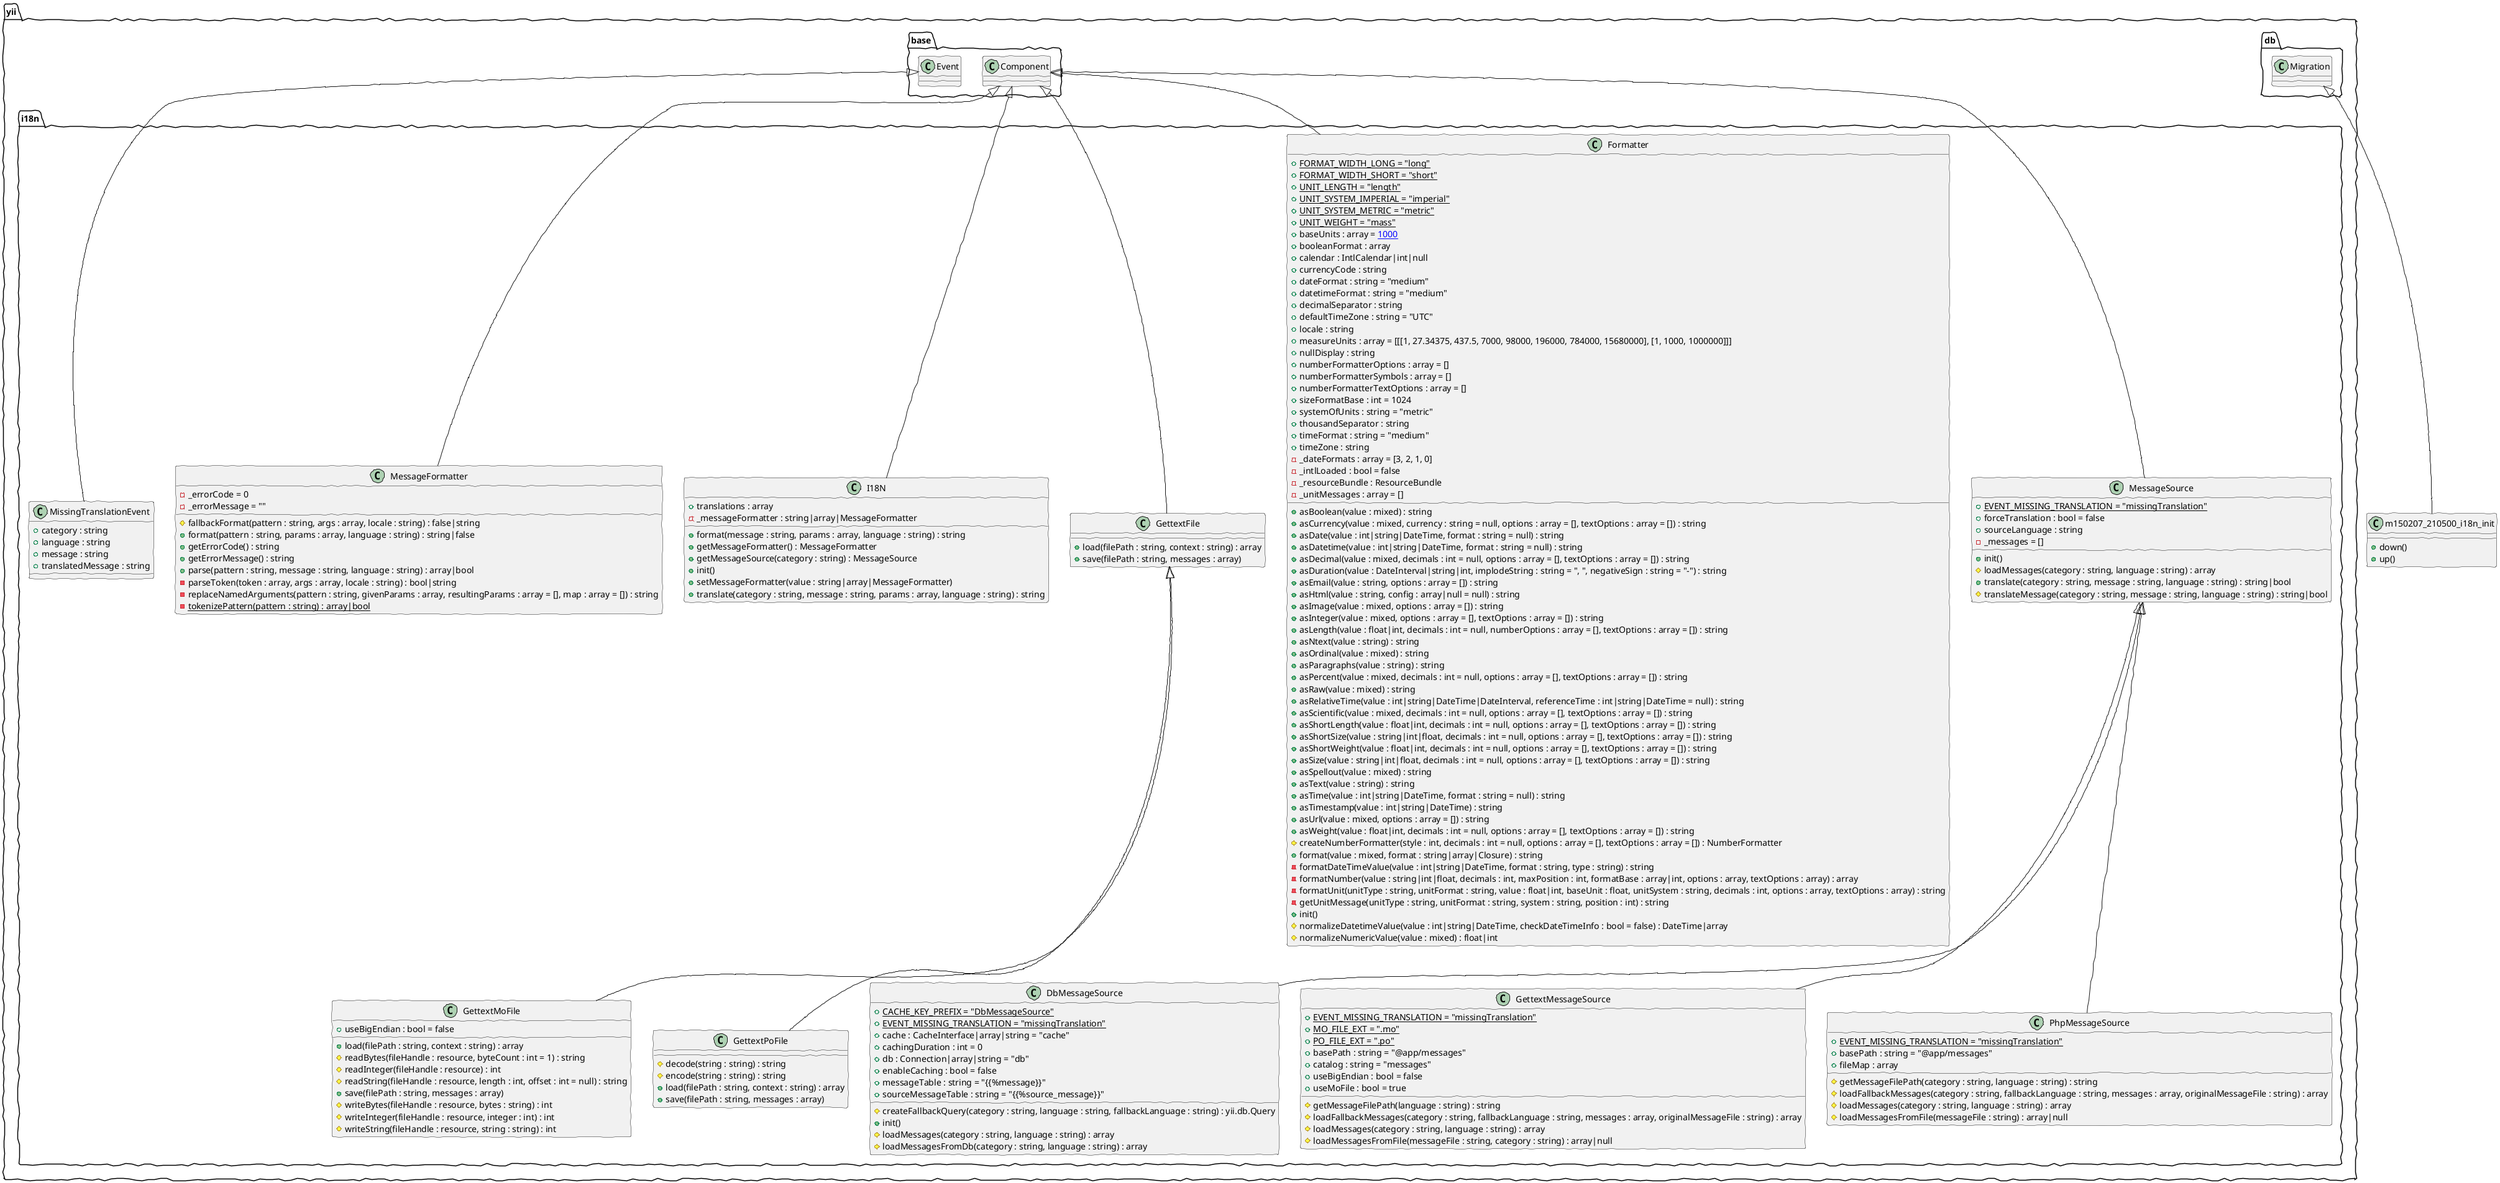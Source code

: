 @startuml
skinparam handwritten true
class yii.i18n.DbMessageSource {
    +{static}CACHE_KEY_PREFIX = "DbMessageSource"
    +{static}EVENT_MISSING_TRANSLATION = "missingTranslation"
    +cache : CacheInterface|array|string = "cache"
    +cachingDuration : int = 0
    +db : Connection|array|string = "db"
    +enableCaching : bool = false
    +messageTable : string = "{{%message}}"
    +sourceMessageTable : string = "{{%source_message}}"
    #createFallbackQuery(category : string, language : string, fallbackLanguage : string) : yii.db.Query
    +init()
    #loadMessages(category : string, language : string) : array
    #loadMessagesFromDb(category : string, language : string) : array
}
class yii.i18n.DbMessageSource extends yii.i18n.MessageSource
class yii.i18n.Formatter {
    +{static}FORMAT_WIDTH_LONG = "long"
    +{static}FORMAT_WIDTH_SHORT = "short"
    +{static}UNIT_LENGTH = "length"
    +{static}UNIT_SYSTEM_IMPERIAL = "imperial"
    +{static}UNIT_SYSTEM_METRIC = "metric"
    +{static}UNIT_WEIGHT = "mass"
    +baseUnits : array = [[7000, 1000]]
    +booleanFormat : array
    +calendar : IntlCalendar|int|null
    +currencyCode : string
    +dateFormat : string = "medium"
    +datetimeFormat : string = "medium"
    +decimalSeparator : string
    +defaultTimeZone : string = "UTC"
    +locale : string
    +measureUnits : array = [[[1, 27.34375, 437.5, 7000, 98000, 196000, 784000, 15680000], [1, 1000, 1000000]]]
    +nullDisplay : string
    +numberFormatterOptions : array = []
    +numberFormatterSymbols : array = []
    +numberFormatterTextOptions : array = []
    +sizeFormatBase : int = 1024
    +systemOfUnits : string = "metric"
    +thousandSeparator : string
    +timeFormat : string = "medium"
    +timeZone : string
    -_dateFormats : array = [3, 2, 1, 0]
    -_intlLoaded : bool = false
    -_resourceBundle : ResourceBundle
    -_unitMessages : array = []
    +asBoolean(value : mixed) : string
    +asCurrency(value : mixed, currency : string = null, options : array = [], textOptions : array = []) : string
    +asDate(value : int|string|DateTime, format : string = null) : string
    +asDatetime(value : int|string|DateTime, format : string = null) : string
    +asDecimal(value : mixed, decimals : int = null, options : array = [], textOptions : array = []) : string
    +asDuration(value : DateInterval|string|int, implodeString : string = ", ", negativeSign : string = "-") : string
    +asEmail(value : string, options : array = []) : string
    +asHtml(value : string, config : array|null = null) : string
    +asImage(value : mixed, options : array = []) : string
    +asInteger(value : mixed, options : array = [], textOptions : array = []) : string
    +asLength(value : float|int, decimals : int = null, numberOptions : array = [], textOptions : array = []) : string
    +asNtext(value : string) : string
    +asOrdinal(value : mixed) : string
    +asParagraphs(value : string) : string
    +asPercent(value : mixed, decimals : int = null, options : array = [], textOptions : array = []) : string
    +asRaw(value : mixed) : string
    +asRelativeTime(value : int|string|DateTime|DateInterval, referenceTime : int|string|DateTime = null) : string
    +asScientific(value : mixed, decimals : int = null, options : array = [], textOptions : array = []) : string
    +asShortLength(value : float|int, decimals : int = null, options : array = [], textOptions : array = []) : string
    +asShortSize(value : string|int|float, decimals : int = null, options : array = [], textOptions : array = []) : string
    +asShortWeight(value : float|int, decimals : int = null, options : array = [], textOptions : array = []) : string
    +asSize(value : string|int|float, decimals : int = null, options : array = [], textOptions : array = []) : string
    +asSpellout(value : mixed) : string
    +asText(value : string) : string
    +asTime(value : int|string|DateTime, format : string = null) : string
    +asTimestamp(value : int|string|DateTime) : string
    +asUrl(value : mixed, options : array = []) : string
    +asWeight(value : float|int, decimals : int = null, options : array = [], textOptions : array = []) : string
    #createNumberFormatter(style : int, decimals : int = null, options : array = [], textOptions : array = []) : NumberFormatter
    +format(value : mixed, format : string|array|Closure) : string
    -formatDateTimeValue(value : int|string|DateTime, format : string, type : string) : string
    -formatNumber(value : string|int|float, decimals : int, maxPosition : int, formatBase : array|int, options : array, textOptions : array) : array
    -formatUnit(unitType : string, unitFormat : string, value : float|int, baseUnit : float, unitSystem : string, decimals : int, options : array, textOptions : array) : string
    -getUnitMessage(unitType : string, unitFormat : string, system : string, position : int) : string
    +init()
    #normalizeDatetimeValue(value : int|string|DateTime, checkDateTimeInfo : bool = false) : DateTime|array
    #normalizeNumericValue(value : mixed) : float|int
}
class yii.i18n.Formatter extends yii.base.Component
abstract class yii.i18n.GettextFile {
    +load(filePath : string, context : string) : array
    +save(filePath : string, messages : array)
}
class yii.i18n.GettextFile extends yii.base.Component
class yii.i18n.GettextMessageSource {
    +{static}EVENT_MISSING_TRANSLATION = "missingTranslation"
    +{static}MO_FILE_EXT = ".mo"
    +{static}PO_FILE_EXT = ".po"
    +basePath : string = "@app/messages"
    +catalog : string = "messages"
    +useBigEndian : bool = false
    +useMoFile : bool = true
    #getMessageFilePath(language : string) : string
    #loadFallbackMessages(category : string, fallbackLanguage : string, messages : array, originalMessageFile : string) : array
    #loadMessages(category : string, language : string) : array
    #loadMessagesFromFile(messageFile : string, category : string) : array|null
}
class yii.i18n.GettextMessageSource extends yii.i18n.MessageSource
class yii.i18n.GettextMoFile {
    +useBigEndian : bool = false
    +load(filePath : string, context : string) : array
    #readBytes(fileHandle : resource, byteCount : int = 1) : string
    #readInteger(fileHandle : resource) : int
    #readString(fileHandle : resource, length : int, offset : int = null) : string
    +save(filePath : string, messages : array)
    #writeBytes(fileHandle : resource, bytes : string) : int
    #writeInteger(fileHandle : resource, integer : int) : int
    #writeString(fileHandle : resource, string : string) : int
}
class yii.i18n.GettextMoFile extends yii.i18n.GettextFile
class yii.i18n.GettextPoFile {
    #decode(string : string) : string
    #encode(string : string) : string
    +load(filePath : string, context : string) : array
    +save(filePath : string, messages : array)
}
class yii.i18n.GettextPoFile extends yii.i18n.GettextFile
class yii.i18n.I18N {
    +translations : array
    -_messageFormatter : string|array|MessageFormatter
    +format(message : string, params : array, language : string) : string
    +getMessageFormatter() : MessageFormatter
    +getMessageSource(category : string) : MessageSource
    +init()
    +setMessageFormatter(value : string|array|MessageFormatter)
    +translate(category : string, message : string, params : array, language : string) : string
}
class yii.i18n.I18N extends yii.base.Component
class yii.i18n.MessageFormatter {
    -_errorCode = 0
    -_errorMessage = ""
    #fallbackFormat(pattern : string, args : array, locale : string) : false|string
    +format(pattern : string, params : array, language : string) : string|false
    +getErrorCode() : string
    +getErrorMessage() : string
    +parse(pattern : string, message : string, language : string) : array|bool
    -parseToken(token : array, args : array, locale : string) : bool|string
    -replaceNamedArguments(pattern : string, givenParams : array, resultingParams : array = [], map : array = []) : string
    -{static}tokenizePattern(pattern : string) : array|bool
}
class yii.i18n.MessageFormatter extends yii.base.Component
class yii.i18n.MessageSource {
    +{static}EVENT_MISSING_TRANSLATION = "missingTranslation"
    +forceTranslation : bool = false
    +sourceLanguage : string
    -_messages = []
    +init()
    #loadMessages(category : string, language : string) : array
    +translate(category : string, message : string, language : string) : string|bool
    #translateMessage(category : string, message : string, language : string) : string|bool
}
class yii.i18n.MessageSource extends yii.base.Component
class yii.i18n.MissingTranslationEvent {
    +category : string
    +language : string
    +message : string
    +translatedMessage : string
}
class yii.i18n.MissingTranslationEvent extends yii.base.Event
class yii.i18n.PhpMessageSource {
    +{static}EVENT_MISSING_TRANSLATION = "missingTranslation"
    +basePath : string = "@app/messages"
    +fileMap : array
    #getMessageFilePath(category : string, language : string) : string
    #loadFallbackMessages(category : string, fallbackLanguage : string, messages : array, originalMessageFile : string) : array
    #loadMessages(category : string, language : string) : array
    #loadMessagesFromFile(messageFile : string) : array|null
}
class yii.i18n.PhpMessageSource extends yii.i18n.MessageSource
class m150207_210500_i18n_init {
    +down()
    +up()
}
class m150207_210500_i18n_init extends yii.db.Migration
@enduml
